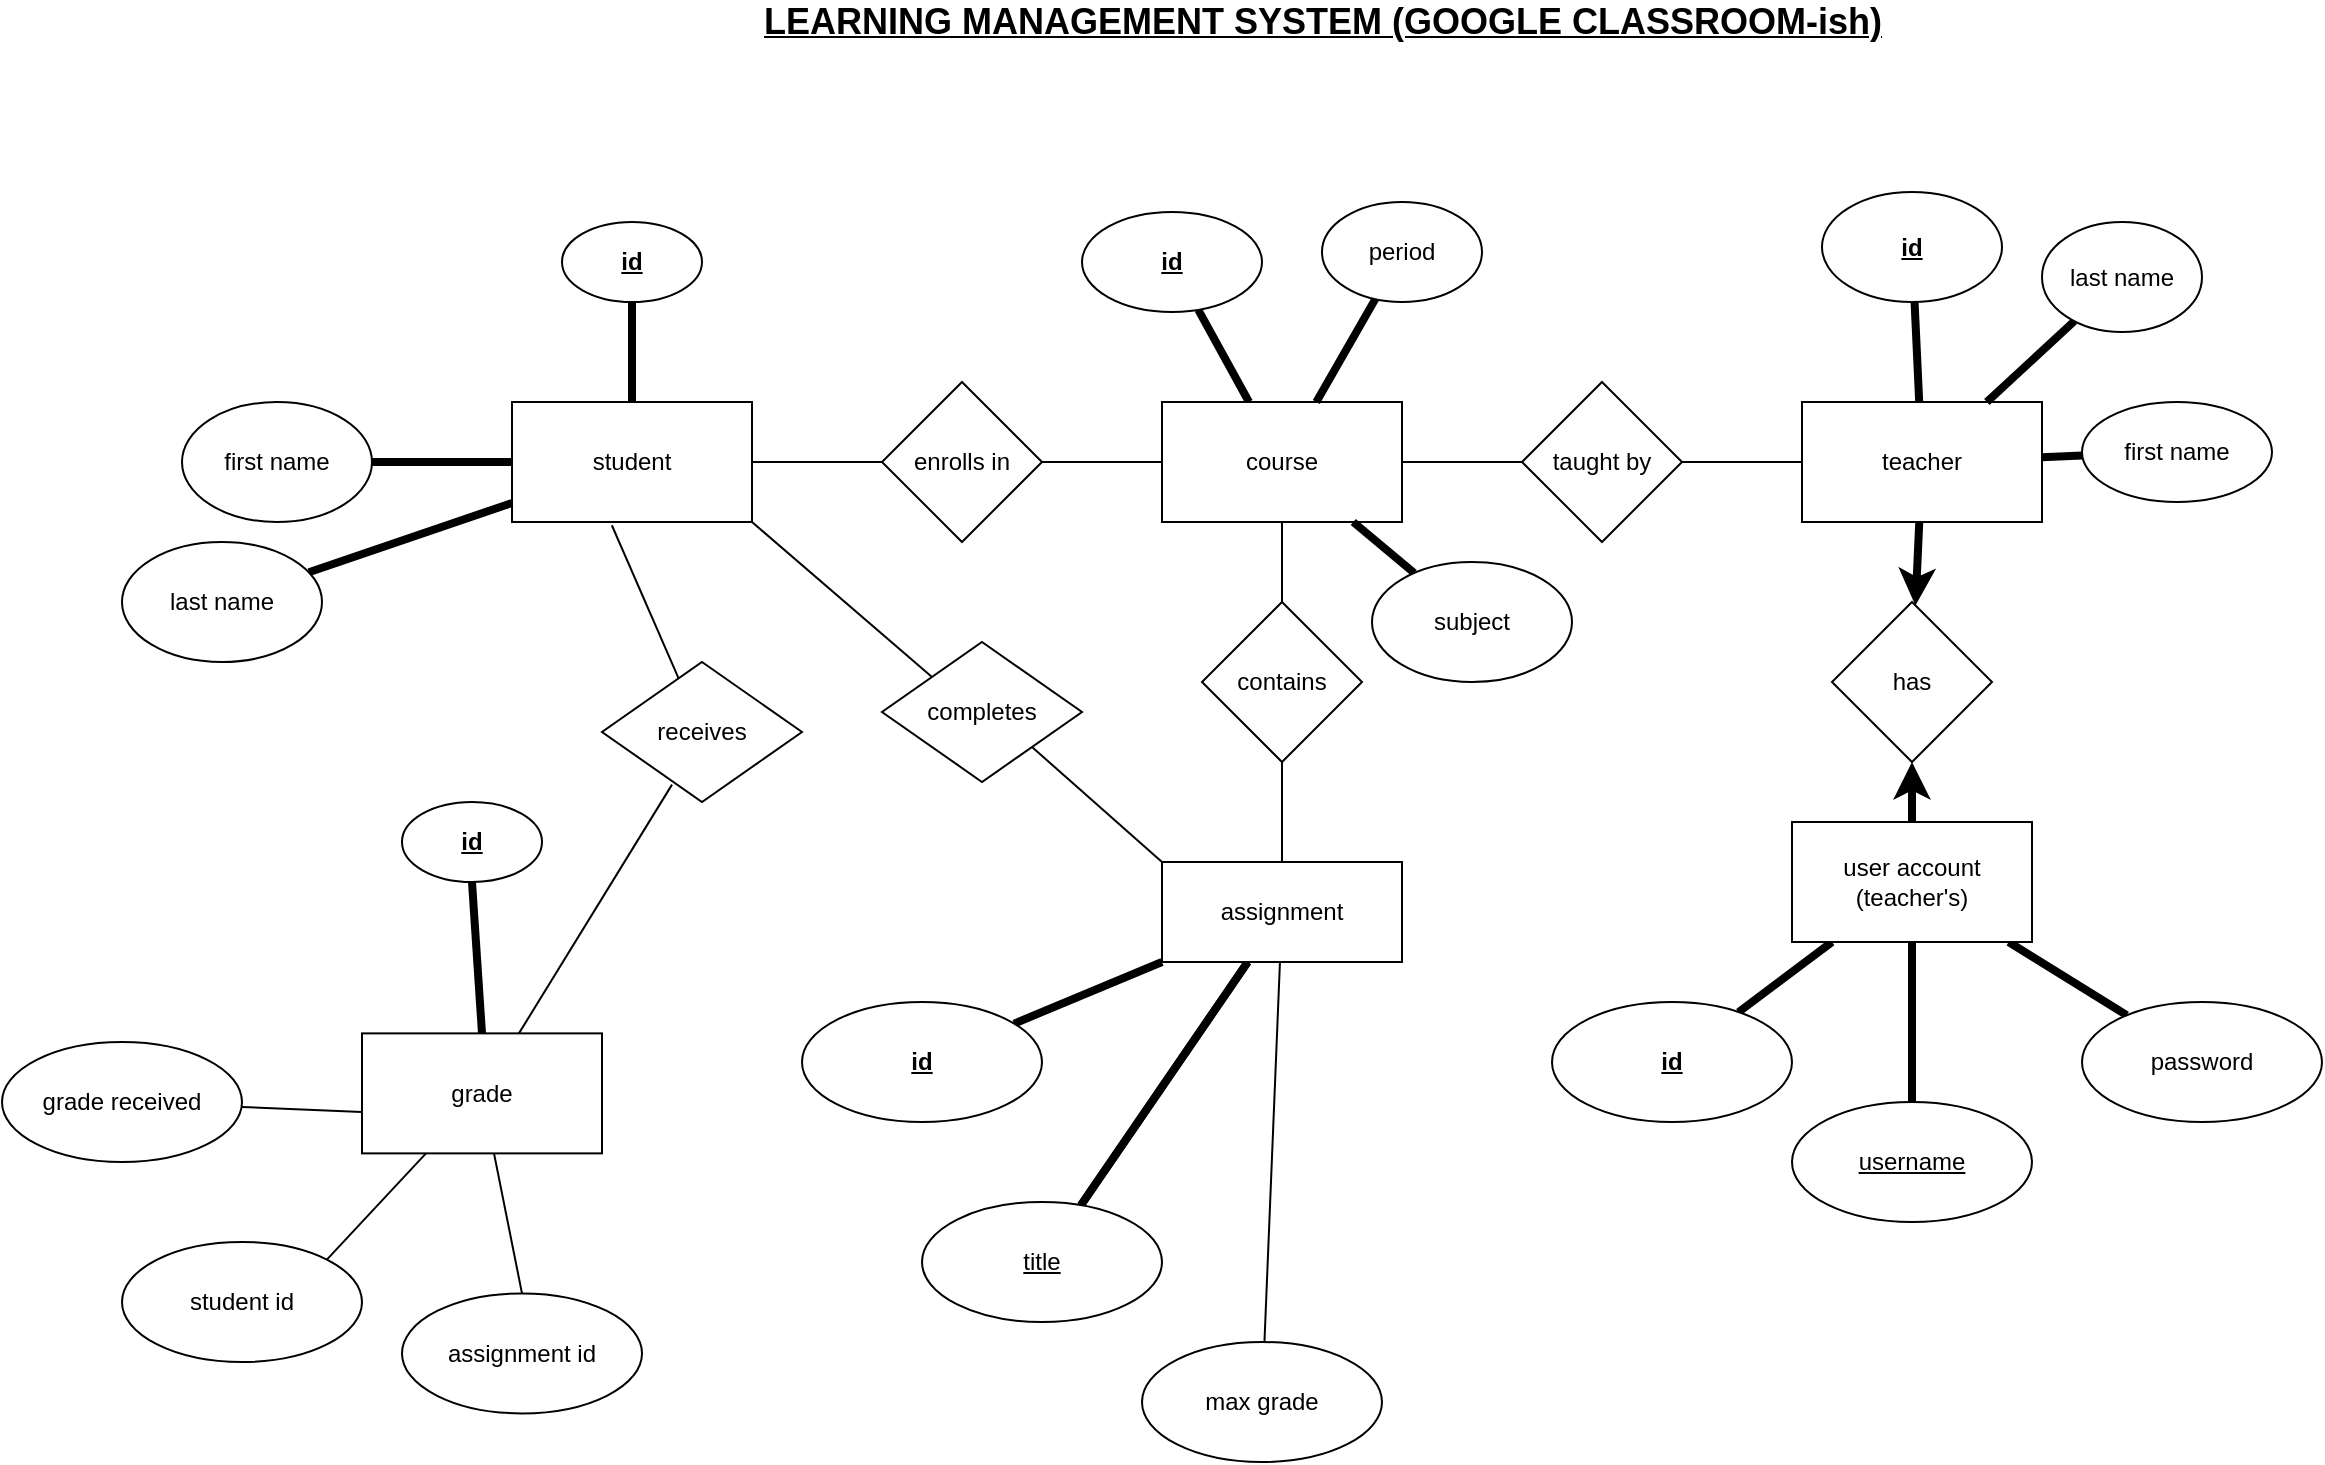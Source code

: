 <mxfile>
    <diagram id="NVqgsGR87mR6a6hNR96_" name="Page-1">
        <mxGraphModel dx="685" dy="979" grid="1" gridSize="10" guides="1" tooltips="1" connect="1" arrows="1" fold="1" page="0" pageScale="1" pageWidth="850" pageHeight="1100" math="0" shadow="0">
            <root>
                <mxCell id="0"/>
                <mxCell id="1" parent="0"/>
                <mxCell id="2" value="&lt;font style=&quot;font-size: 18px&quot;&gt;&lt;b&gt;&lt;u&gt;LEARNING MANAGEMENT SYSTEM (GOOGLE CLASSROOM-ish)&lt;/u&gt;&lt;/b&gt;&lt;/font&gt;" style="text;html=1;align=center;verticalAlign=middle;resizable=0;points=[];autosize=1;strokeColor=none;fillColor=none;" parent="1" vertex="1">
                    <mxGeometry x="145" y="-70" width="570" height="20" as="geometry"/>
                </mxCell>
                <mxCell id="18" value="" style="edgeStyle=none;html=1;endArrow=none;endFill=0;strokeWidth=1;" parent="1" source="3" target="17" edge="1">
                    <mxGeometry relative="1" as="geometry"/>
                </mxCell>
                <mxCell id="3" value="student" style="rounded=0;whiteSpace=wrap;html=1;" parent="1" vertex="1">
                    <mxGeometry x="25" y="130" width="120" height="60" as="geometry"/>
                </mxCell>
                <mxCell id="5" style="edgeStyle=none;html=1;endArrow=none;endFill=0;strokeWidth=4;" parent="1" source="4" target="3" edge="1">
                    <mxGeometry relative="1" as="geometry"/>
                </mxCell>
                <mxCell id="4" value="&lt;u&gt;&lt;b&gt;id&lt;/b&gt;&lt;/u&gt;" style="ellipse;whiteSpace=wrap;html=1;" parent="1" vertex="1">
                    <mxGeometry x="50" y="40" width="70" height="40" as="geometry"/>
                </mxCell>
                <mxCell id="8" value="" style="edgeStyle=none;html=1;endArrow=none;endFill=0;strokeWidth=4;entryX=0;entryY=0.5;entryDx=0;entryDy=0;" parent="1" source="7" target="3" edge="1">
                    <mxGeometry relative="1" as="geometry">
                        <mxPoint x="10" y="160" as="targetPoint"/>
                    </mxGeometry>
                </mxCell>
                <mxCell id="7" value="first name" style="ellipse;whiteSpace=wrap;html=1;" parent="1" vertex="1">
                    <mxGeometry x="-140" y="130" width="95" height="60" as="geometry"/>
                </mxCell>
                <mxCell id="12" value="" style="edgeStyle=none;html=1;endArrow=none;endFill=0;strokeWidth=4;" parent="1" source="10" target="11" edge="1">
                    <mxGeometry relative="1" as="geometry"/>
                </mxCell>
                <mxCell id="10" value="course" style="rounded=0;whiteSpace=wrap;html=1;" parent="1" vertex="1">
                    <mxGeometry x="350" y="130" width="120" height="60" as="geometry"/>
                </mxCell>
                <mxCell id="11" value="&lt;u&gt;&lt;b&gt;id&lt;/b&gt;&lt;/u&gt;" style="ellipse;whiteSpace=wrap;html=1;" parent="1" vertex="1">
                    <mxGeometry x="310" y="35" width="90" height="50" as="geometry"/>
                </mxCell>
                <mxCell id="14" value="" style="edgeStyle=none;html=1;endArrow=none;endFill=0;strokeWidth=4;" parent="1" source="13" target="10" edge="1">
                    <mxGeometry relative="1" as="geometry"/>
                </mxCell>
                <mxCell id="13" value="subject" style="ellipse;whiteSpace=wrap;html=1;" parent="1" vertex="1">
                    <mxGeometry x="455" y="210" width="100" height="60" as="geometry"/>
                </mxCell>
                <mxCell id="16" value="" style="edgeStyle=none;html=1;endArrow=none;endFill=0;strokeWidth=4;" parent="1" source="15" target="10" edge="1">
                    <mxGeometry relative="1" as="geometry"/>
                </mxCell>
                <mxCell id="15" value="period" style="ellipse;whiteSpace=wrap;html=1;" parent="1" vertex="1">
                    <mxGeometry x="430" y="30" width="80" height="50" as="geometry"/>
                </mxCell>
                <mxCell id="19" value="" style="edgeStyle=none;html=1;endArrow=none;endFill=0;strokeWidth=1;" parent="1" source="17" target="10" edge="1">
                    <mxGeometry relative="1" as="geometry"/>
                </mxCell>
                <mxCell id="17" value="enrolls in" style="rhombus;whiteSpace=wrap;html=1;" parent="1" vertex="1">
                    <mxGeometry x="210" y="120" width="80" height="80" as="geometry"/>
                </mxCell>
                <mxCell id="53" value="" style="edgeStyle=none;html=1;endArrow=none;endFill=0;strokeWidth=4;" parent="1" source="25" target="52" edge="1">
                    <mxGeometry relative="1" as="geometry"/>
                </mxCell>
                <mxCell id="55" value="" style="edgeStyle=none;html=1;endArrow=none;endFill=0;strokeWidth=4;" parent="1" source="25" target="54" edge="1">
                    <mxGeometry relative="1" as="geometry"/>
                </mxCell>
                <mxCell id="56" value="" style="edgeStyle=none;html=1;endArrow=none;endFill=0;strokeWidth=4;" parent="1" source="25" target="54" edge="1">
                    <mxGeometry relative="1" as="geometry"/>
                </mxCell>
                <mxCell id="58" value="" style="edgeStyle=none;html=1;endArrow=none;endFill=0;strokeWidth=1;" parent="1" source="25" target="57" edge="1">
                    <mxGeometry relative="1" as="geometry"/>
                </mxCell>
                <mxCell id="25" value="assignment" style="rounded=0;whiteSpace=wrap;html=1;" parent="1" vertex="1">
                    <mxGeometry x="350" y="360" width="120" height="50" as="geometry"/>
                </mxCell>
                <mxCell id="27" value="" style="edgeStyle=none;html=1;endArrow=none;endFill=0;strokeWidth=4;" parent="1" source="26" target="3" edge="1">
                    <mxGeometry relative="1" as="geometry"/>
                </mxCell>
                <mxCell id="26" value="last name" style="ellipse;whiteSpace=wrap;html=1;" parent="1" vertex="1">
                    <mxGeometry x="-170" y="200" width="100" height="60" as="geometry"/>
                </mxCell>
                <mxCell id="29" value="" style="edgeStyle=none;html=1;endArrow=none;endFill=0;strokeWidth=1;" parent="1" source="28" target="10" edge="1">
                    <mxGeometry relative="1" as="geometry"/>
                </mxCell>
                <mxCell id="30" value="" style="edgeStyle=none;html=1;endArrow=none;endFill=0;strokeWidth=1;" parent="1" source="28" target="25" edge="1">
                    <mxGeometry relative="1" as="geometry"/>
                </mxCell>
                <mxCell id="28" value="contains" style="rhombus;whiteSpace=wrap;html=1;" parent="1" vertex="1">
                    <mxGeometry x="370" y="230" width="80" height="80" as="geometry"/>
                </mxCell>
                <mxCell id="32" value="" style="edgeStyle=none;html=1;endArrow=none;endFill=0;strokeWidth=1;" parent="1" source="31" target="10" edge="1">
                    <mxGeometry relative="1" as="geometry"/>
                </mxCell>
                <mxCell id="31" value="taught by" style="rhombus;whiteSpace=wrap;html=1;" parent="1" vertex="1">
                    <mxGeometry x="530" y="120" width="80" height="80" as="geometry"/>
                </mxCell>
                <mxCell id="34" value="" style="edgeStyle=none;html=1;endArrow=none;endFill=0;strokeWidth=1;" parent="1" source="33" target="31" edge="1">
                    <mxGeometry relative="1" as="geometry"/>
                </mxCell>
                <mxCell id="36" value="" style="edgeStyle=none;html=1;endArrow=none;endFill=0;strokeWidth=4;" parent="1" source="33" target="35" edge="1">
                    <mxGeometry relative="1" as="geometry"/>
                </mxCell>
                <mxCell id="43" value="" style="edgeStyle=none;html=1;endArrow=classic;endFill=1;strokeWidth=4;" parent="1" source="33" target="41" edge="1">
                    <mxGeometry relative="1" as="geometry"/>
                </mxCell>
                <mxCell id="33" value="teacher" style="rounded=0;whiteSpace=wrap;html=1;" parent="1" vertex="1">
                    <mxGeometry x="670" y="130" width="120" height="60" as="geometry"/>
                </mxCell>
                <mxCell id="35" value="&lt;u&gt;&lt;b&gt;id&lt;/b&gt;&lt;/u&gt;" style="ellipse;whiteSpace=wrap;html=1;" parent="1" vertex="1">
                    <mxGeometry x="680" y="25" width="90" height="55" as="geometry"/>
                </mxCell>
                <mxCell id="38" value="" style="edgeStyle=none;html=1;endArrow=none;endFill=0;strokeWidth=4;" parent="1" source="37" target="33" edge="1">
                    <mxGeometry relative="1" as="geometry"/>
                </mxCell>
                <mxCell id="37" value="first name" style="ellipse;whiteSpace=wrap;html=1;" parent="1" vertex="1">
                    <mxGeometry x="810" y="130" width="95" height="50" as="geometry"/>
                </mxCell>
                <mxCell id="40" value="" style="edgeStyle=none;html=1;endArrow=none;endFill=0;strokeWidth=4;" parent="1" source="39" target="33" edge="1">
                    <mxGeometry relative="1" as="geometry"/>
                </mxCell>
                <mxCell id="39" value="last name" style="ellipse;whiteSpace=wrap;html=1;" parent="1" vertex="1">
                    <mxGeometry x="790" y="40" width="80" height="55" as="geometry"/>
                </mxCell>
                <mxCell id="41" value="has" style="rhombus;whiteSpace=wrap;html=1;" parent="1" vertex="1">
                    <mxGeometry x="685" y="230" width="80" height="80" as="geometry"/>
                </mxCell>
                <mxCell id="45" value="" style="edgeStyle=none;html=1;endArrow=classic;endFill=1;strokeWidth=4;" parent="1" source="44" target="41" edge="1">
                    <mxGeometry relative="1" as="geometry"/>
                </mxCell>
                <mxCell id="47" value="" style="edgeStyle=none;html=1;endArrow=none;endFill=0;strokeWidth=4;" parent="1" source="44" target="46" edge="1">
                    <mxGeometry relative="1" as="geometry"/>
                </mxCell>
                <mxCell id="49" value="" style="edgeStyle=none;html=1;endArrow=none;endFill=0;strokeWidth=4;" parent="1" source="44" target="48" edge="1">
                    <mxGeometry relative="1" as="geometry"/>
                </mxCell>
                <mxCell id="51" value="" style="edgeStyle=none;html=1;endArrow=none;endFill=0;strokeWidth=4;" parent="1" source="44" target="50" edge="1">
                    <mxGeometry relative="1" as="geometry"/>
                </mxCell>
                <mxCell id="44" value="user account (teacher's)" style="rounded=0;whiteSpace=wrap;html=1;" parent="1" vertex="1">
                    <mxGeometry x="665" y="340" width="120" height="60" as="geometry"/>
                </mxCell>
                <mxCell id="46" value="&lt;b&gt;&lt;u&gt;id&lt;/u&gt;&lt;/b&gt;" style="ellipse;whiteSpace=wrap;html=1;rounded=0;" parent="1" vertex="1">
                    <mxGeometry x="545" y="430" width="120" height="60" as="geometry"/>
                </mxCell>
                <mxCell id="48" value="&lt;u&gt;username&lt;/u&gt;" style="ellipse;whiteSpace=wrap;html=1;rounded=0;" parent="1" vertex="1">
                    <mxGeometry x="665" y="480" width="120" height="60" as="geometry"/>
                </mxCell>
                <mxCell id="50" value="password" style="ellipse;whiteSpace=wrap;html=1;rounded=0;" parent="1" vertex="1">
                    <mxGeometry x="810" y="430" width="120" height="60" as="geometry"/>
                </mxCell>
                <mxCell id="52" value="&lt;b&gt;&lt;u&gt;id&lt;/u&gt;&lt;/b&gt;" style="ellipse;whiteSpace=wrap;html=1;rounded=0;" parent="1" vertex="1">
                    <mxGeometry x="170" y="430" width="120" height="60" as="geometry"/>
                </mxCell>
                <mxCell id="54" value="&lt;u&gt;title&lt;/u&gt;" style="ellipse;whiteSpace=wrap;html=1;rounded=0;" parent="1" vertex="1">
                    <mxGeometry x="230" y="530" width="120" height="60" as="geometry"/>
                </mxCell>
                <mxCell id="57" value="max grade" style="ellipse;whiteSpace=wrap;html=1;rounded=0;" parent="1" vertex="1">
                    <mxGeometry x="340" y="600" width="120" height="60" as="geometry"/>
                </mxCell>
                <mxCell id="62" style="edgeStyle=none;html=1;exitX=0;exitY=0;exitDx=0;exitDy=0;entryX=1;entryY=1;entryDx=0;entryDy=0;endArrow=none;endFill=0;strokeWidth=1;" parent="1" source="61" target="3" edge="1">
                    <mxGeometry relative="1" as="geometry"/>
                </mxCell>
                <mxCell id="63" style="edgeStyle=none;html=1;exitX=1;exitY=1;exitDx=0;exitDy=0;entryX=0;entryY=0;entryDx=0;entryDy=0;endArrow=none;endFill=0;strokeWidth=1;" parent="1" source="61" target="25" edge="1">
                    <mxGeometry relative="1" as="geometry"/>
                </mxCell>
                <mxCell id="61" value="completes" style="rhombus;whiteSpace=wrap;html=1;" parent="1" vertex="1">
                    <mxGeometry x="210" y="250" width="100" height="70" as="geometry"/>
                </mxCell>
                <mxCell id="64" value="grade received" style="ellipse;whiteSpace=wrap;html=1;" parent="1" vertex="1">
                    <mxGeometry x="-230" y="450" width="120" height="60" as="geometry"/>
                </mxCell>
                <mxCell id="66" value="grade" style="rounded=0;whiteSpace=wrap;html=1;" vertex="1" parent="1">
                    <mxGeometry x="-50" y="445.69" width="120" height="60" as="geometry"/>
                </mxCell>
                <mxCell id="67" value="&lt;u&gt;&lt;b&gt;id&lt;/b&gt;&lt;/u&gt;" style="ellipse;whiteSpace=wrap;html=1;" vertex="1" parent="1">
                    <mxGeometry x="-30" y="330" width="70" height="40" as="geometry"/>
                </mxCell>
                <mxCell id="69" style="edgeStyle=none;html=1;endArrow=none;endFill=0;strokeWidth=4;exitX=0.5;exitY=1;exitDx=0;exitDy=0;entryX=0.5;entryY=0;entryDx=0;entryDy=0;" edge="1" parent="1" source="67" target="66">
                    <mxGeometry relative="1" as="geometry">
                        <mxPoint x="5" y="380" as="sourcePoint"/>
                        <mxPoint x="80" y="405.69" as="targetPoint"/>
                        <Array as="points"/>
                    </mxGeometry>
                </mxCell>
                <mxCell id="70" style="edgeStyle=none;html=1;exitX=1;exitY=1;exitDx=0;exitDy=0;entryX=0;entryY=0.75;entryDx=0;entryDy=0;endArrow=none;endFill=0;strokeWidth=1;" edge="1" parent="1">
                    <mxGeometry relative="1" as="geometry">
                        <mxPoint x="-110" y="482.5" as="sourcePoint"/>
                        <mxPoint x="-50" y="485" as="targetPoint"/>
                    </mxGeometry>
                </mxCell>
                <mxCell id="71" value="student id" style="ellipse;whiteSpace=wrap;html=1;" vertex="1" parent="1">
                    <mxGeometry x="-170" y="550" width="120" height="60" as="geometry"/>
                </mxCell>
                <mxCell id="73" style="edgeStyle=none;html=1;exitX=1;exitY=0;exitDx=0;exitDy=0;endArrow=none;endFill=0;strokeWidth=1;" edge="1" parent="1" source="71" target="66">
                    <mxGeometry relative="1" as="geometry">
                        <mxPoint x="-70" y="558.75" as="sourcePoint"/>
                        <mxPoint x="-8.6" y="498.62" as="targetPoint"/>
                    </mxGeometry>
                </mxCell>
                <mxCell id="74" value="assignment id" style="ellipse;whiteSpace=wrap;html=1;" vertex="1" parent="1">
                    <mxGeometry x="-30" y="575.69" width="120" height="60" as="geometry"/>
                </mxCell>
                <mxCell id="75" style="edgeStyle=none;html=1;exitX=0.5;exitY=0;exitDx=0;exitDy=0;endArrow=none;endFill=0;strokeWidth=1;" edge="1" parent="1" source="74" target="66">
                    <mxGeometry relative="1" as="geometry">
                        <mxPoint x="70" y="584.44" as="sourcePoint"/>
                        <mxPoint x="32.44" y="500.6" as="targetPoint"/>
                    </mxGeometry>
                </mxCell>
                <mxCell id="78" value="receives" style="rhombus;whiteSpace=wrap;html=1;" vertex="1" parent="1">
                    <mxGeometry x="70" y="260" width="100" height="70" as="geometry"/>
                </mxCell>
                <mxCell id="79" style="edgeStyle=none;html=1;endArrow=none;endFill=0;strokeWidth=1;exitX=0.416;exitY=1.027;exitDx=0;exitDy=0;exitPerimeter=0;" edge="1" parent="1" source="3" target="78">
                    <mxGeometry relative="1" as="geometry">
                        <mxPoint x="30" y="160" as="sourcePoint"/>
                        <mxPoint x="-80" y="163" as="targetPoint"/>
                    </mxGeometry>
                </mxCell>
                <mxCell id="80" style="edgeStyle=none;html=1;entryX=0.35;entryY=0.876;entryDx=0;entryDy=0;endArrow=none;endFill=0;strokeWidth=1;entryPerimeter=0;" edge="1" parent="1" source="66" target="78">
                    <mxGeometry relative="1" as="geometry">
                        <mxPoint x="200" y="405.69" as="sourcePoint"/>
                        <mxPoint x="110" y="328.19" as="targetPoint"/>
                    </mxGeometry>
                </mxCell>
            </root>
        </mxGraphModel>
    </diagram>
</mxfile>